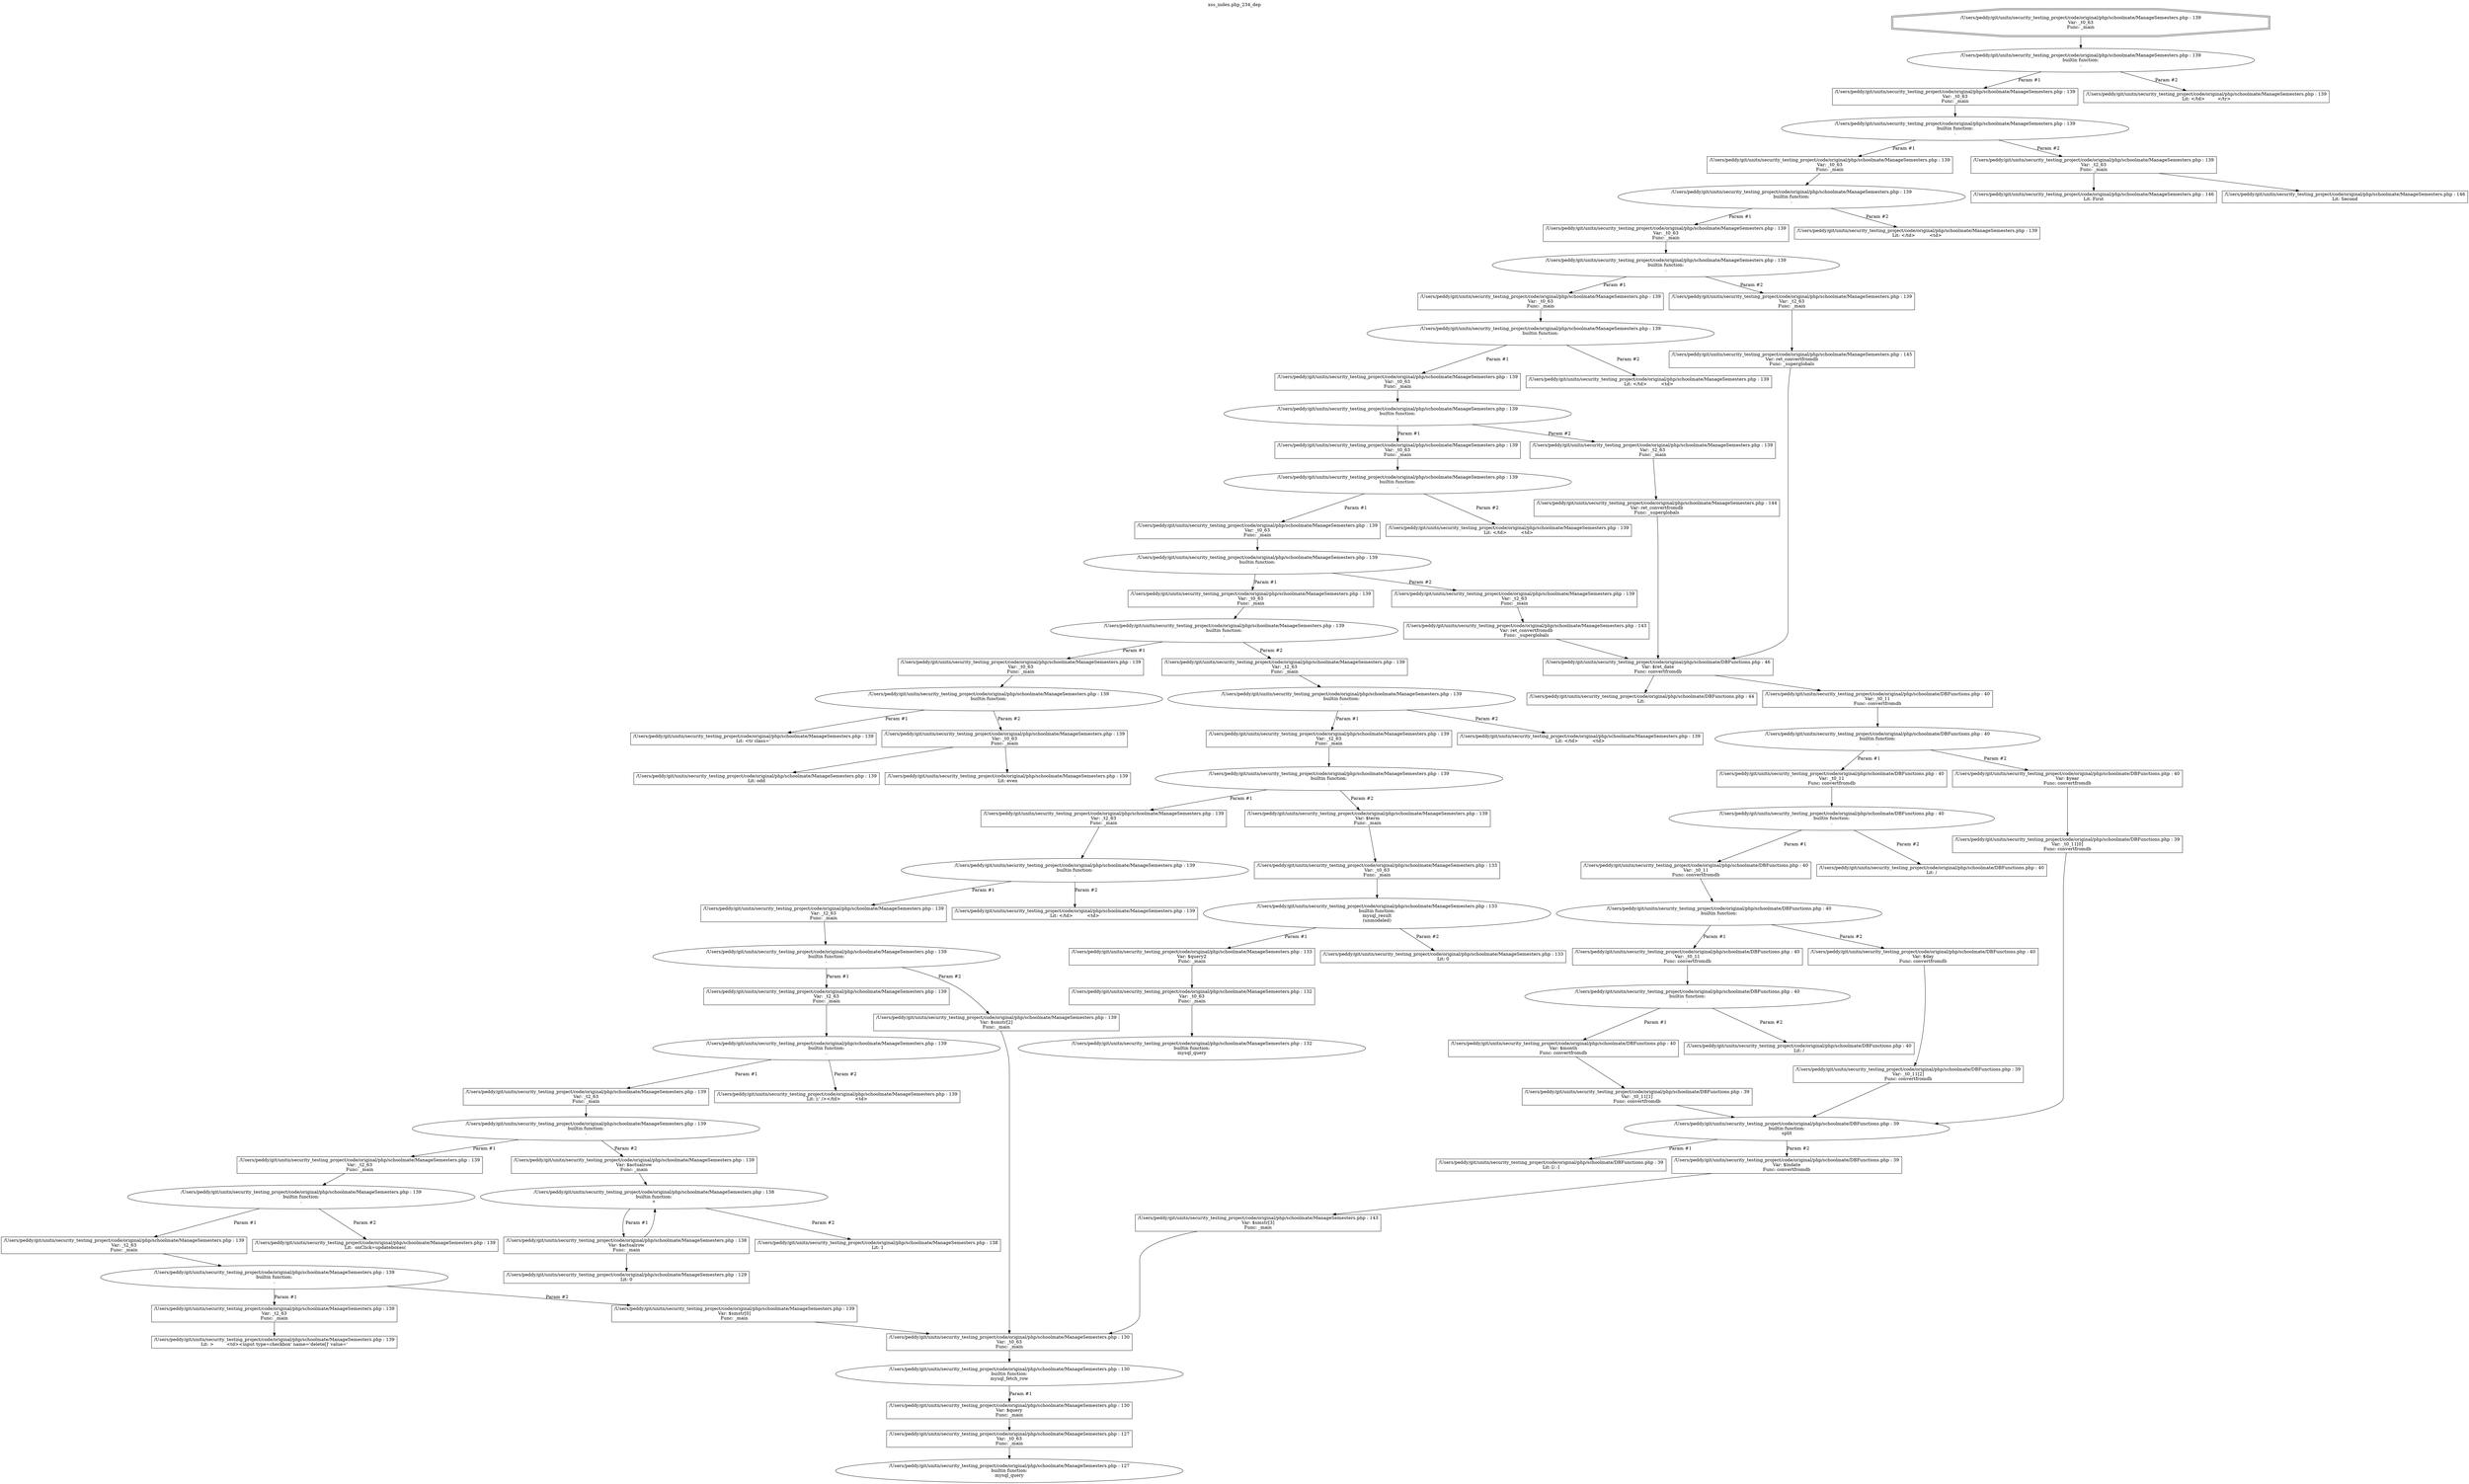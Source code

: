 digraph cfg {
  label="xss_index.php_234_dep";
  labelloc=t;
  n1 [shape=doubleoctagon, label="/Users/peddy/git/unitn/security_testing_project/code/original/php/schoolmate/ManageSemesters.php : 139\nVar: _t0_63\nFunc: _main\n"];
  n2 [shape=ellipse, label="/Users/peddy/git/unitn/security_testing_project/code/original/php/schoolmate/ManageSemesters.php : 139\nbuiltin function:\n.\n"];
  n3 [shape=box, label="/Users/peddy/git/unitn/security_testing_project/code/original/php/schoolmate/ManageSemesters.php : 139\nVar: _t0_63\nFunc: _main\n"];
  n4 [shape=ellipse, label="/Users/peddy/git/unitn/security_testing_project/code/original/php/schoolmate/ManageSemesters.php : 139\nbuiltin function:\n.\n"];
  n5 [shape=box, label="/Users/peddy/git/unitn/security_testing_project/code/original/php/schoolmate/ManageSemesters.php : 139\nVar: _t0_63\nFunc: _main\n"];
  n6 [shape=ellipse, label="/Users/peddy/git/unitn/security_testing_project/code/original/php/schoolmate/ManageSemesters.php : 139\nbuiltin function:\n.\n"];
  n7 [shape=box, label="/Users/peddy/git/unitn/security_testing_project/code/original/php/schoolmate/ManageSemesters.php : 139\nVar: _t0_63\nFunc: _main\n"];
  n8 [shape=ellipse, label="/Users/peddy/git/unitn/security_testing_project/code/original/php/schoolmate/ManageSemesters.php : 139\nbuiltin function:\n.\n"];
  n9 [shape=box, label="/Users/peddy/git/unitn/security_testing_project/code/original/php/schoolmate/ManageSemesters.php : 139\nVar: _t0_63\nFunc: _main\n"];
  n10 [shape=ellipse, label="/Users/peddy/git/unitn/security_testing_project/code/original/php/schoolmate/ManageSemesters.php : 139\nbuiltin function:\n.\n"];
  n11 [shape=box, label="/Users/peddy/git/unitn/security_testing_project/code/original/php/schoolmate/ManageSemesters.php : 139\nVar: _t0_63\nFunc: _main\n"];
  n12 [shape=ellipse, label="/Users/peddy/git/unitn/security_testing_project/code/original/php/schoolmate/ManageSemesters.php : 139\nbuiltin function:\n.\n"];
  n13 [shape=box, label="/Users/peddy/git/unitn/security_testing_project/code/original/php/schoolmate/ManageSemesters.php : 139\nVar: _t0_63\nFunc: _main\n"];
  n14 [shape=ellipse, label="/Users/peddy/git/unitn/security_testing_project/code/original/php/schoolmate/ManageSemesters.php : 139\nbuiltin function:\n.\n"];
  n15 [shape=box, label="/Users/peddy/git/unitn/security_testing_project/code/original/php/schoolmate/ManageSemesters.php : 139\nVar: _t0_63\nFunc: _main\n"];
  n16 [shape=ellipse, label="/Users/peddy/git/unitn/security_testing_project/code/original/php/schoolmate/ManageSemesters.php : 139\nbuiltin function:\n.\n"];
  n17 [shape=box, label="/Users/peddy/git/unitn/security_testing_project/code/original/php/schoolmate/ManageSemesters.php : 139\nVar: _t0_63\nFunc: _main\n"];
  n18 [shape=ellipse, label="/Users/peddy/git/unitn/security_testing_project/code/original/php/schoolmate/ManageSemesters.php : 139\nbuiltin function:\n.\n"];
  n19 [shape=box, label="/Users/peddy/git/unitn/security_testing_project/code/original/php/schoolmate/ManageSemesters.php : 139\nVar: _t0_63\nFunc: _main\n"];
  n20 [shape=ellipse, label="/Users/peddy/git/unitn/security_testing_project/code/original/php/schoolmate/ManageSemesters.php : 139\nbuiltin function:\n.\n"];
  n21 [shape=box, label="/Users/peddy/git/unitn/security_testing_project/code/original/php/schoolmate/ManageSemesters.php : 139\nLit: <tr class='\n"];
  n22 [shape=box, label="/Users/peddy/git/unitn/security_testing_project/code/original/php/schoolmate/ManageSemesters.php : 139\nVar: _t0_63\nFunc: _main\n"];
  n23 [shape=box, label="/Users/peddy/git/unitn/security_testing_project/code/original/php/schoolmate/ManageSemesters.php : 139\nLit: odd\n"];
  n24 [shape=box, label="/Users/peddy/git/unitn/security_testing_project/code/original/php/schoolmate/ManageSemesters.php : 139\nLit: even\n"];
  n25 [shape=box, label="/Users/peddy/git/unitn/security_testing_project/code/original/php/schoolmate/ManageSemesters.php : 139\nVar: _t2_63\nFunc: _main\n"];
  n26 [shape=ellipse, label="/Users/peddy/git/unitn/security_testing_project/code/original/php/schoolmate/ManageSemesters.php : 139\nbuiltin function:\n.\n"];
  n27 [shape=box, label="/Users/peddy/git/unitn/security_testing_project/code/original/php/schoolmate/ManageSemesters.php : 139\nVar: _t2_63\nFunc: _main\n"];
  n28 [shape=ellipse, label="/Users/peddy/git/unitn/security_testing_project/code/original/php/schoolmate/ManageSemesters.php : 139\nbuiltin function:\n.\n"];
  n29 [shape=box, label="/Users/peddy/git/unitn/security_testing_project/code/original/php/schoolmate/ManageSemesters.php : 139\nVar: _t2_63\nFunc: _main\n"];
  n30 [shape=ellipse, label="/Users/peddy/git/unitn/security_testing_project/code/original/php/schoolmate/ManageSemesters.php : 139\nbuiltin function:\n.\n"];
  n31 [shape=box, label="/Users/peddy/git/unitn/security_testing_project/code/original/php/schoolmate/ManageSemesters.php : 139\nVar: _t2_63\nFunc: _main\n"];
  n32 [shape=ellipse, label="/Users/peddy/git/unitn/security_testing_project/code/original/php/schoolmate/ManageSemesters.php : 139\nbuiltin function:\n.\n"];
  n33 [shape=box, label="/Users/peddy/git/unitn/security_testing_project/code/original/php/schoolmate/ManageSemesters.php : 139\nVar: _t2_63\nFunc: _main\n"];
  n34 [shape=ellipse, label="/Users/peddy/git/unitn/security_testing_project/code/original/php/schoolmate/ManageSemesters.php : 139\nbuiltin function:\n.\n"];
  n35 [shape=box, label="/Users/peddy/git/unitn/security_testing_project/code/original/php/schoolmate/ManageSemesters.php : 139\nVar: _t2_63\nFunc: _main\n"];
  n36 [shape=ellipse, label="/Users/peddy/git/unitn/security_testing_project/code/original/php/schoolmate/ManageSemesters.php : 139\nbuiltin function:\n.\n"];
  n37 [shape=box, label="/Users/peddy/git/unitn/security_testing_project/code/original/php/schoolmate/ManageSemesters.php : 139\nVar: _t2_63\nFunc: _main\n"];
  n38 [shape=ellipse, label="/Users/peddy/git/unitn/security_testing_project/code/original/php/schoolmate/ManageSemesters.php : 139\nbuiltin function:\n.\n"];
  n39 [shape=box, label="/Users/peddy/git/unitn/security_testing_project/code/original/php/schoolmate/ManageSemesters.php : 139\nVar: _t2_63\nFunc: _main\n"];
  n40 [shape=ellipse, label="/Users/peddy/git/unitn/security_testing_project/code/original/php/schoolmate/ManageSemesters.php : 139\nbuiltin function:\n.\n"];
  n41 [shape=box, label="/Users/peddy/git/unitn/security_testing_project/code/original/php/schoolmate/ManageSemesters.php : 139\nVar: _t2_63\nFunc: _main\n"];
  n42 [shape=box, label="/Users/peddy/git/unitn/security_testing_project/code/original/php/schoolmate/ManageSemesters.php : 139\nLit: >	  <td><input type=checkbox' name='delete[]' value='\n"];
  n43 [shape=box, label="/Users/peddy/git/unitn/security_testing_project/code/original/php/schoolmate/ManageSemesters.php : 139\nVar: $smstr[0]\nFunc: _main\n"];
  n44 [shape=box, label="/Users/peddy/git/unitn/security_testing_project/code/original/php/schoolmate/ManageSemesters.php : 130\nVar: _t0_63\nFunc: _main\n"];
  n45 [shape=ellipse, label="/Users/peddy/git/unitn/security_testing_project/code/original/php/schoolmate/ManageSemesters.php : 130\nbuiltin function:\nmysql_fetch_row\n"];
  n46 [shape=box, label="/Users/peddy/git/unitn/security_testing_project/code/original/php/schoolmate/ManageSemesters.php : 130\nVar: $query\nFunc: _main\n"];
  n47 [shape=box, label="/Users/peddy/git/unitn/security_testing_project/code/original/php/schoolmate/ManageSemesters.php : 127\nVar: _t0_63\nFunc: _main\n"];
  n48 [shape=ellipse, label="/Users/peddy/git/unitn/security_testing_project/code/original/php/schoolmate/ManageSemesters.php : 127\nbuiltin function:\nmysql_query\n"];
  n49 [shape=box, label="/Users/peddy/git/unitn/security_testing_project/code/original/php/schoolmate/ManageSemesters.php : 139\nLit:  onClick=updateboxes(\n"];
  n50 [shape=box, label="/Users/peddy/git/unitn/security_testing_project/code/original/php/schoolmate/ManageSemesters.php : 139\nVar: $actualrow\nFunc: _main\n"];
  n51 [shape=ellipse, label="/Users/peddy/git/unitn/security_testing_project/code/original/php/schoolmate/ManageSemesters.php : 138\nbuiltin function:\n+\n"];
  n52 [shape=box, label="/Users/peddy/git/unitn/security_testing_project/code/original/php/schoolmate/ManageSemesters.php : 138\nVar: $actualrow\nFunc: _main\n"];
  n53 [shape=box, label="/Users/peddy/git/unitn/security_testing_project/code/original/php/schoolmate/ManageSemesters.php : 129\nLit: 0\n"];
  n54 [shape=box, label="/Users/peddy/git/unitn/security_testing_project/code/original/php/schoolmate/ManageSemesters.php : 138\nLit: 1\n"];
  n55 [shape=box, label="/Users/peddy/git/unitn/security_testing_project/code/original/php/schoolmate/ManageSemesters.php : 139\nLit: );' /></td>	  <td>\n"];
  n56 [shape=box, label="/Users/peddy/git/unitn/security_testing_project/code/original/php/schoolmate/ManageSemesters.php : 139\nVar: $smstr[2]\nFunc: _main\n"];
  n57 [shape=box, label="/Users/peddy/git/unitn/security_testing_project/code/original/php/schoolmate/ManageSemesters.php : 139\nLit: </td>	  <td>\n"];
  n58 [shape=box, label="/Users/peddy/git/unitn/security_testing_project/code/original/php/schoolmate/ManageSemesters.php : 139\nVar: $term\nFunc: _main\n"];
  n59 [shape=box, label="/Users/peddy/git/unitn/security_testing_project/code/original/php/schoolmate/ManageSemesters.php : 133\nVar: _t0_63\nFunc: _main\n"];
  n60 [shape=ellipse, label="/Users/peddy/git/unitn/security_testing_project/code/original/php/schoolmate/ManageSemesters.php : 133\nbuiltin function:\nmysql_result\n(unmodeled)\n"];
  n61 [shape=box, label="/Users/peddy/git/unitn/security_testing_project/code/original/php/schoolmate/ManageSemesters.php : 133\nVar: $query2\nFunc: _main\n"];
  n62 [shape=box, label="/Users/peddy/git/unitn/security_testing_project/code/original/php/schoolmate/ManageSemesters.php : 132\nVar: _t0_63\nFunc: _main\n"];
  n63 [shape=ellipse, label="/Users/peddy/git/unitn/security_testing_project/code/original/php/schoolmate/ManageSemesters.php : 132\nbuiltin function:\nmysql_query\n"];
  n64 [shape=box, label="/Users/peddy/git/unitn/security_testing_project/code/original/php/schoolmate/ManageSemesters.php : 133\nLit: 0\n"];
  n65 [shape=box, label="/Users/peddy/git/unitn/security_testing_project/code/original/php/schoolmate/ManageSemesters.php : 139\nLit: </td>	  <td>\n"];
  n66 [shape=box, label="/Users/peddy/git/unitn/security_testing_project/code/original/php/schoolmate/ManageSemesters.php : 139\nVar: _t2_63\nFunc: _main\n"];
  n67 [shape=box, label="/Users/peddy/git/unitn/security_testing_project/code/original/php/schoolmate/ManageSemesters.php : 143\nVar: ret_convertfromdb\nFunc: _superglobals\n"];
  n68 [shape=box, label="/Users/peddy/git/unitn/security_testing_project/code/original/php/schoolmate/DBFunctions.php : 46\nVar: $ret_date\nFunc: convertfromdb\n"];
  n69 [shape=box, label="/Users/peddy/git/unitn/security_testing_project/code/original/php/schoolmate/DBFunctions.php : 44\nLit: \n"];
  n70 [shape=box, label="/Users/peddy/git/unitn/security_testing_project/code/original/php/schoolmate/DBFunctions.php : 40\nVar: _t0_11\nFunc: convertfromdb\n"];
  n71 [shape=ellipse, label="/Users/peddy/git/unitn/security_testing_project/code/original/php/schoolmate/DBFunctions.php : 40\nbuiltin function:\n.\n"];
  n72 [shape=box, label="/Users/peddy/git/unitn/security_testing_project/code/original/php/schoolmate/DBFunctions.php : 40\nVar: _t0_11\nFunc: convertfromdb\n"];
  n73 [shape=ellipse, label="/Users/peddy/git/unitn/security_testing_project/code/original/php/schoolmate/DBFunctions.php : 40\nbuiltin function:\n.\n"];
  n74 [shape=box, label="/Users/peddy/git/unitn/security_testing_project/code/original/php/schoolmate/DBFunctions.php : 40\nVar: _t0_11\nFunc: convertfromdb\n"];
  n75 [shape=ellipse, label="/Users/peddy/git/unitn/security_testing_project/code/original/php/schoolmate/DBFunctions.php : 40\nbuiltin function:\n.\n"];
  n76 [shape=box, label="/Users/peddy/git/unitn/security_testing_project/code/original/php/schoolmate/DBFunctions.php : 40\nVar: _t0_11\nFunc: convertfromdb\n"];
  n77 [shape=ellipse, label="/Users/peddy/git/unitn/security_testing_project/code/original/php/schoolmate/DBFunctions.php : 40\nbuiltin function:\n.\n"];
  n78 [shape=box, label="/Users/peddy/git/unitn/security_testing_project/code/original/php/schoolmate/DBFunctions.php : 40\nVar: $month\nFunc: convertfromdb\n"];
  n79 [shape=box, label="/Users/peddy/git/unitn/security_testing_project/code/original/php/schoolmate/DBFunctions.php : 39\nVar: _t0_11[1]\nFunc: convertfromdb\n"];
  n80 [shape=ellipse, label="/Users/peddy/git/unitn/security_testing_project/code/original/php/schoolmate/DBFunctions.php : 39\nbuiltin function:\nsplit\n"];
  n81 [shape=box, label="/Users/peddy/git/unitn/security_testing_project/code/original/php/schoolmate/DBFunctions.php : 39\nLit: [/.-]\n"];
  n82 [shape=box, label="/Users/peddy/git/unitn/security_testing_project/code/original/php/schoolmate/DBFunctions.php : 39\nVar: $indate\nFunc: convertfromdb\n"];
  n83 [shape=box, label="/Users/peddy/git/unitn/security_testing_project/code/original/php/schoolmate/ManageSemesters.php : 143\nVar: $smstr[3]\nFunc: _main\n"];
  n84 [shape=box, label="/Users/peddy/git/unitn/security_testing_project/code/original/php/schoolmate/DBFunctions.php : 40\nLit: /\n"];
  n85 [shape=box, label="/Users/peddy/git/unitn/security_testing_project/code/original/php/schoolmate/DBFunctions.php : 40\nVar: $day\nFunc: convertfromdb\n"];
  n86 [shape=box, label="/Users/peddy/git/unitn/security_testing_project/code/original/php/schoolmate/DBFunctions.php : 39\nVar: _t0_11[2]\nFunc: convertfromdb\n"];
  n87 [shape=box, label="/Users/peddy/git/unitn/security_testing_project/code/original/php/schoolmate/DBFunctions.php : 40\nLit: /\n"];
  n88 [shape=box, label="/Users/peddy/git/unitn/security_testing_project/code/original/php/schoolmate/DBFunctions.php : 40\nVar: $year\nFunc: convertfromdb\n"];
  n89 [shape=box, label="/Users/peddy/git/unitn/security_testing_project/code/original/php/schoolmate/DBFunctions.php : 39\nVar: _t0_11[0]\nFunc: convertfromdb\n"];
  n90 [shape=box, label="/Users/peddy/git/unitn/security_testing_project/code/original/php/schoolmate/ManageSemesters.php : 139\nLit: </td>	  <td>\n"];
  n91 [shape=box, label="/Users/peddy/git/unitn/security_testing_project/code/original/php/schoolmate/ManageSemesters.php : 139\nVar: _t2_63\nFunc: _main\n"];
  n92 [shape=box, label="/Users/peddy/git/unitn/security_testing_project/code/original/php/schoolmate/ManageSemesters.php : 144\nVar: ret_convertfromdb\nFunc: _superglobals\n"];
  n93 [shape=box, label="/Users/peddy/git/unitn/security_testing_project/code/original/php/schoolmate/ManageSemesters.php : 139\nLit: </td>	  <td>\n"];
  n94 [shape=box, label="/Users/peddy/git/unitn/security_testing_project/code/original/php/schoolmate/ManageSemesters.php : 139\nVar: _t2_63\nFunc: _main\n"];
  n95 [shape=box, label="/Users/peddy/git/unitn/security_testing_project/code/original/php/schoolmate/ManageSemesters.php : 145\nVar: ret_convertfromdb\nFunc: _superglobals\n"];
  n96 [shape=box, label="/Users/peddy/git/unitn/security_testing_project/code/original/php/schoolmate/ManageSemesters.php : 139\nLit: </td>	  <td>\n"];
  n97 [shape=box, label="/Users/peddy/git/unitn/security_testing_project/code/original/php/schoolmate/ManageSemesters.php : 139\nVar: _t2_63\nFunc: _main\n"];
  n98 [shape=box, label="/Users/peddy/git/unitn/security_testing_project/code/original/php/schoolmate/ManageSemesters.php : 146\nLit: First\n"];
  n99 [shape=box, label="/Users/peddy/git/unitn/security_testing_project/code/original/php/schoolmate/ManageSemesters.php : 146\nLit: Second\n"];
  n100 [shape=box, label="/Users/peddy/git/unitn/security_testing_project/code/original/php/schoolmate/ManageSemesters.php : 139\nLit: </td>	 </tr>\n"];
  n1 -> n2;
  n3 -> n4;
  n5 -> n6;
  n7 -> n8;
  n9 -> n10;
  n11 -> n12;
  n13 -> n14;
  n15 -> n16;
  n17 -> n18;
  n19 -> n20;
  n20 -> n21[label="Param #1"];
  n20 -> n22[label="Param #2"];
  n22 -> n23;
  n22 -> n24;
  n18 -> n19[label="Param #1"];
  n18 -> n25[label="Param #2"];
  n25 -> n26;
  n27 -> n28;
  n29 -> n30;
  n31 -> n32;
  n33 -> n34;
  n35 -> n36;
  n37 -> n38;
  n39 -> n40;
  n41 -> n42;
  n40 -> n41[label="Param #1"];
  n40 -> n43[label="Param #2"];
  n44 -> n45;
  n47 -> n48;
  n46 -> n47;
  n45 -> n46[label="Param #1"];
  n43 -> n44;
  n38 -> n39[label="Param #1"];
  n38 -> n49[label="Param #2"];
  n36 -> n37[label="Param #1"];
  n36 -> n50[label="Param #2"];
  n50 -> n51;
  n52 -> n53;
  n52 -> n51;
  n51 -> n52[label="Param #1"];
  n51 -> n54[label="Param #2"];
  n34 -> n35[label="Param #1"];
  n34 -> n55[label="Param #2"];
  n32 -> n33[label="Param #1"];
  n32 -> n56[label="Param #2"];
  n56 -> n44;
  n30 -> n31[label="Param #1"];
  n30 -> n57[label="Param #2"];
  n28 -> n29[label="Param #1"];
  n28 -> n58[label="Param #2"];
  n59 -> n60;
  n62 -> n63;
  n61 -> n62;
  n60 -> n61[label="Param #1"];
  n60 -> n64[label="Param #2"];
  n58 -> n59;
  n26 -> n27[label="Param #1"];
  n26 -> n65[label="Param #2"];
  n16 -> n17[label="Param #1"];
  n16 -> n66[label="Param #2"];
  n68 -> n69;
  n68 -> n70;
  n70 -> n71;
  n72 -> n73;
  n74 -> n75;
  n76 -> n77;
  n79 -> n80;
  n80 -> n81[label="Param #1"];
  n80 -> n82[label="Param #2"];
  n83 -> n44;
  n82 -> n83;
  n78 -> n79;
  n77 -> n78[label="Param #1"];
  n77 -> n84[label="Param #2"];
  n75 -> n76[label="Param #1"];
  n75 -> n85[label="Param #2"];
  n86 -> n80;
  n85 -> n86;
  n73 -> n74[label="Param #1"];
  n73 -> n87[label="Param #2"];
  n71 -> n72[label="Param #1"];
  n71 -> n88[label="Param #2"];
  n89 -> n80;
  n88 -> n89;
  n67 -> n68;
  n66 -> n67;
  n14 -> n15[label="Param #1"];
  n14 -> n90[label="Param #2"];
  n12 -> n13[label="Param #1"];
  n12 -> n91[label="Param #2"];
  n92 -> n68;
  n91 -> n92;
  n10 -> n11[label="Param #1"];
  n10 -> n93[label="Param #2"];
  n8 -> n9[label="Param #1"];
  n8 -> n94[label="Param #2"];
  n95 -> n68;
  n94 -> n95;
  n6 -> n7[label="Param #1"];
  n6 -> n96[label="Param #2"];
  n4 -> n5[label="Param #1"];
  n4 -> n97[label="Param #2"];
  n97 -> n98;
  n97 -> n99;
  n2 -> n3[label="Param #1"];
  n2 -> n100[label="Param #2"];
}
